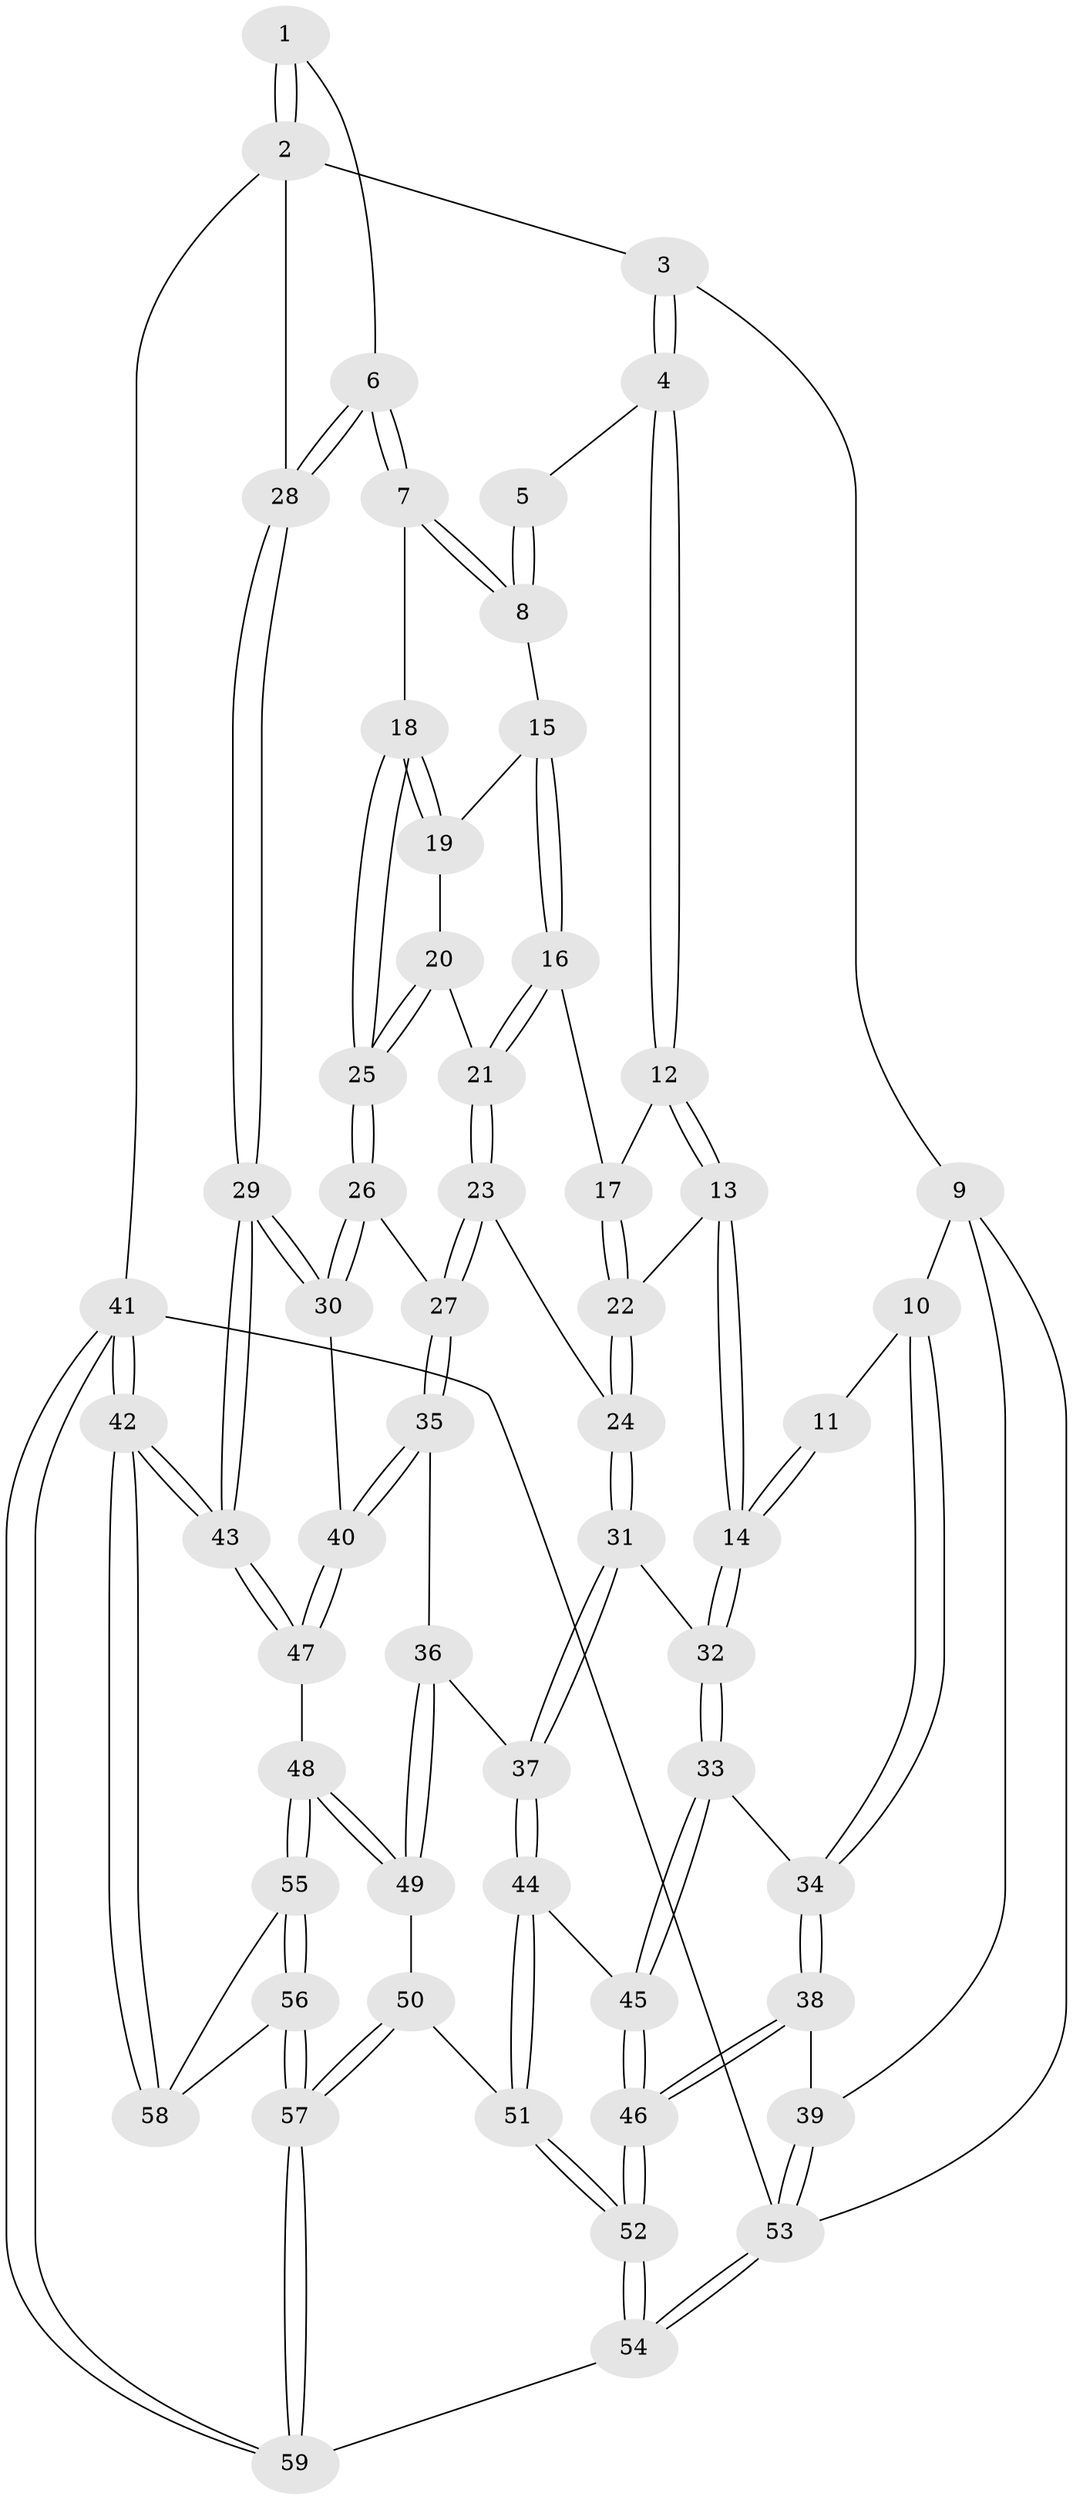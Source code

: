 // coarse degree distribution, {3: 0.12195121951219512, 5: 0.4146341463414634, 4: 0.36585365853658536, 6: 0.07317073170731707, 2: 0.024390243902439025}
// Generated by graph-tools (version 1.1) at 2025/52/02/27/25 19:52:38]
// undirected, 59 vertices, 144 edges
graph export_dot {
graph [start="1"]
  node [color=gray90,style=filled];
  1 [pos="+0.7809944037120176+0"];
  2 [pos="+1+0"];
  3 [pos="+0.36681696103992534+0"];
  4 [pos="+0.5431960999943066+0"];
  5 [pos="+0.6772405374214584+0"];
  6 [pos="+1+0.2053520682675343"];
  7 [pos="+0.9838774117408122+0.21235902042521485"];
  8 [pos="+0.7721172705291145+0.048550445981995205"];
  9 [pos="+0+0.2683524990596695"];
  10 [pos="+0.04036910556881979+0.24389086118952155"];
  11 [pos="+0.3581377160560659+0"];
  12 [pos="+0.54907357683497+0.1709598744615977"];
  13 [pos="+0.46833204493946434+0.2734244997382679"];
  14 [pos="+0.3494269175201722+0.35455962135225083"];
  15 [pos="+0.7455899265842135+0.16239972178332313"];
  16 [pos="+0.705006760825824+0.23385645429502278"];
  17 [pos="+0.6356564093499696+0.2510776228167796"];
  18 [pos="+0.9476906530353645+0.2478112401735962"];
  19 [pos="+0.8016045154487702+0.2351884711810353"];
  20 [pos="+0.7860070328645024+0.2878751689653993"];
  21 [pos="+0.7365315640091514+0.2812991782249299"];
  22 [pos="+0.6180269481200547+0.3277864384328657"];
  23 [pos="+0.7112635350721985+0.38444473580006855"];
  24 [pos="+0.6304302838456086+0.39806552025769004"];
  25 [pos="+0.8732113858214818+0.3487370825078669"];
  26 [pos="+0.8586718058902832+0.4075945509164978"];
  27 [pos="+0.8368044501067103+0.4312035768600386"];
  28 [pos="+1+0.19176452366543378"];
  29 [pos="+1+0.4507424087973217"];
  30 [pos="+1+0.4662468484730669"];
  31 [pos="+0.5910887180958039+0.4481872273071579"];
  32 [pos="+0.33429545756848567+0.38243130904248746"];
  33 [pos="+0.32876319768815493+0.3861000236266529"];
  34 [pos="+0.3092808490697331+0.38754569277392675"];
  35 [pos="+0.8238161985541584+0.545826351162533"];
  36 [pos="+0.8196714222661099+0.5484552417797762"];
  37 [pos="+0.6278149707986221+0.5789178494585103"];
  38 [pos="+0.14264991773931715+0.6127165053071608"];
  39 [pos="+0+0.5910576253823865"];
  40 [pos="+0.8858552321124733+0.5783382599003293"];
  41 [pos="+1+1"];
  42 [pos="+1+1"];
  43 [pos="+1+0.7083182585327159"];
  44 [pos="+0.5881497878398996+0.655000489507402"];
  45 [pos="+0.4024884852808521+0.5878782474092022"];
  46 [pos="+0.27073208317153746+0.790995871794326"];
  47 [pos="+0.943505353103715+0.6533860884136113"];
  48 [pos="+0.8454452039278963+0.8185020753353448"];
  49 [pos="+0.7739843913970952+0.8023923398749694"];
  50 [pos="+0.7684970679923814+0.8032143312729618"];
  51 [pos="+0.6027911254087045+0.7922362837380442"];
  52 [pos="+0.3259771328139149+1"];
  53 [pos="+0+1"];
  54 [pos="+0.3176569088378124+1"];
  55 [pos="+0.876037870216237+0.8456285126604439"];
  56 [pos="+0.7947093093245371+1"];
  57 [pos="+0.7471745275236018+1"];
  58 [pos="+1+0.905998700028042"];
  59 [pos="+0.7109771452461239+1"];
  1 -- 2;
  1 -- 2;
  1 -- 6;
  2 -- 3;
  2 -- 28;
  2 -- 41;
  3 -- 4;
  3 -- 4;
  3 -- 9;
  4 -- 5;
  4 -- 12;
  4 -- 12;
  5 -- 8;
  5 -- 8;
  6 -- 7;
  6 -- 7;
  6 -- 28;
  6 -- 28;
  7 -- 8;
  7 -- 8;
  7 -- 18;
  8 -- 15;
  9 -- 10;
  9 -- 39;
  9 -- 53;
  10 -- 11;
  10 -- 34;
  10 -- 34;
  11 -- 14;
  11 -- 14;
  12 -- 13;
  12 -- 13;
  12 -- 17;
  13 -- 14;
  13 -- 14;
  13 -- 22;
  14 -- 32;
  14 -- 32;
  15 -- 16;
  15 -- 16;
  15 -- 19;
  16 -- 17;
  16 -- 21;
  16 -- 21;
  17 -- 22;
  17 -- 22;
  18 -- 19;
  18 -- 19;
  18 -- 25;
  18 -- 25;
  19 -- 20;
  20 -- 21;
  20 -- 25;
  20 -- 25;
  21 -- 23;
  21 -- 23;
  22 -- 24;
  22 -- 24;
  23 -- 24;
  23 -- 27;
  23 -- 27;
  24 -- 31;
  24 -- 31;
  25 -- 26;
  25 -- 26;
  26 -- 27;
  26 -- 30;
  26 -- 30;
  27 -- 35;
  27 -- 35;
  28 -- 29;
  28 -- 29;
  29 -- 30;
  29 -- 30;
  29 -- 43;
  29 -- 43;
  30 -- 40;
  31 -- 32;
  31 -- 37;
  31 -- 37;
  32 -- 33;
  32 -- 33;
  33 -- 34;
  33 -- 45;
  33 -- 45;
  34 -- 38;
  34 -- 38;
  35 -- 36;
  35 -- 40;
  35 -- 40;
  36 -- 37;
  36 -- 49;
  36 -- 49;
  37 -- 44;
  37 -- 44;
  38 -- 39;
  38 -- 46;
  38 -- 46;
  39 -- 53;
  39 -- 53;
  40 -- 47;
  40 -- 47;
  41 -- 42;
  41 -- 42;
  41 -- 59;
  41 -- 59;
  41 -- 53;
  42 -- 43;
  42 -- 43;
  42 -- 58;
  42 -- 58;
  43 -- 47;
  43 -- 47;
  44 -- 45;
  44 -- 51;
  44 -- 51;
  45 -- 46;
  45 -- 46;
  46 -- 52;
  46 -- 52;
  47 -- 48;
  48 -- 49;
  48 -- 49;
  48 -- 55;
  48 -- 55;
  49 -- 50;
  50 -- 51;
  50 -- 57;
  50 -- 57;
  51 -- 52;
  51 -- 52;
  52 -- 54;
  52 -- 54;
  53 -- 54;
  53 -- 54;
  54 -- 59;
  55 -- 56;
  55 -- 56;
  55 -- 58;
  56 -- 57;
  56 -- 57;
  56 -- 58;
  57 -- 59;
  57 -- 59;
}
